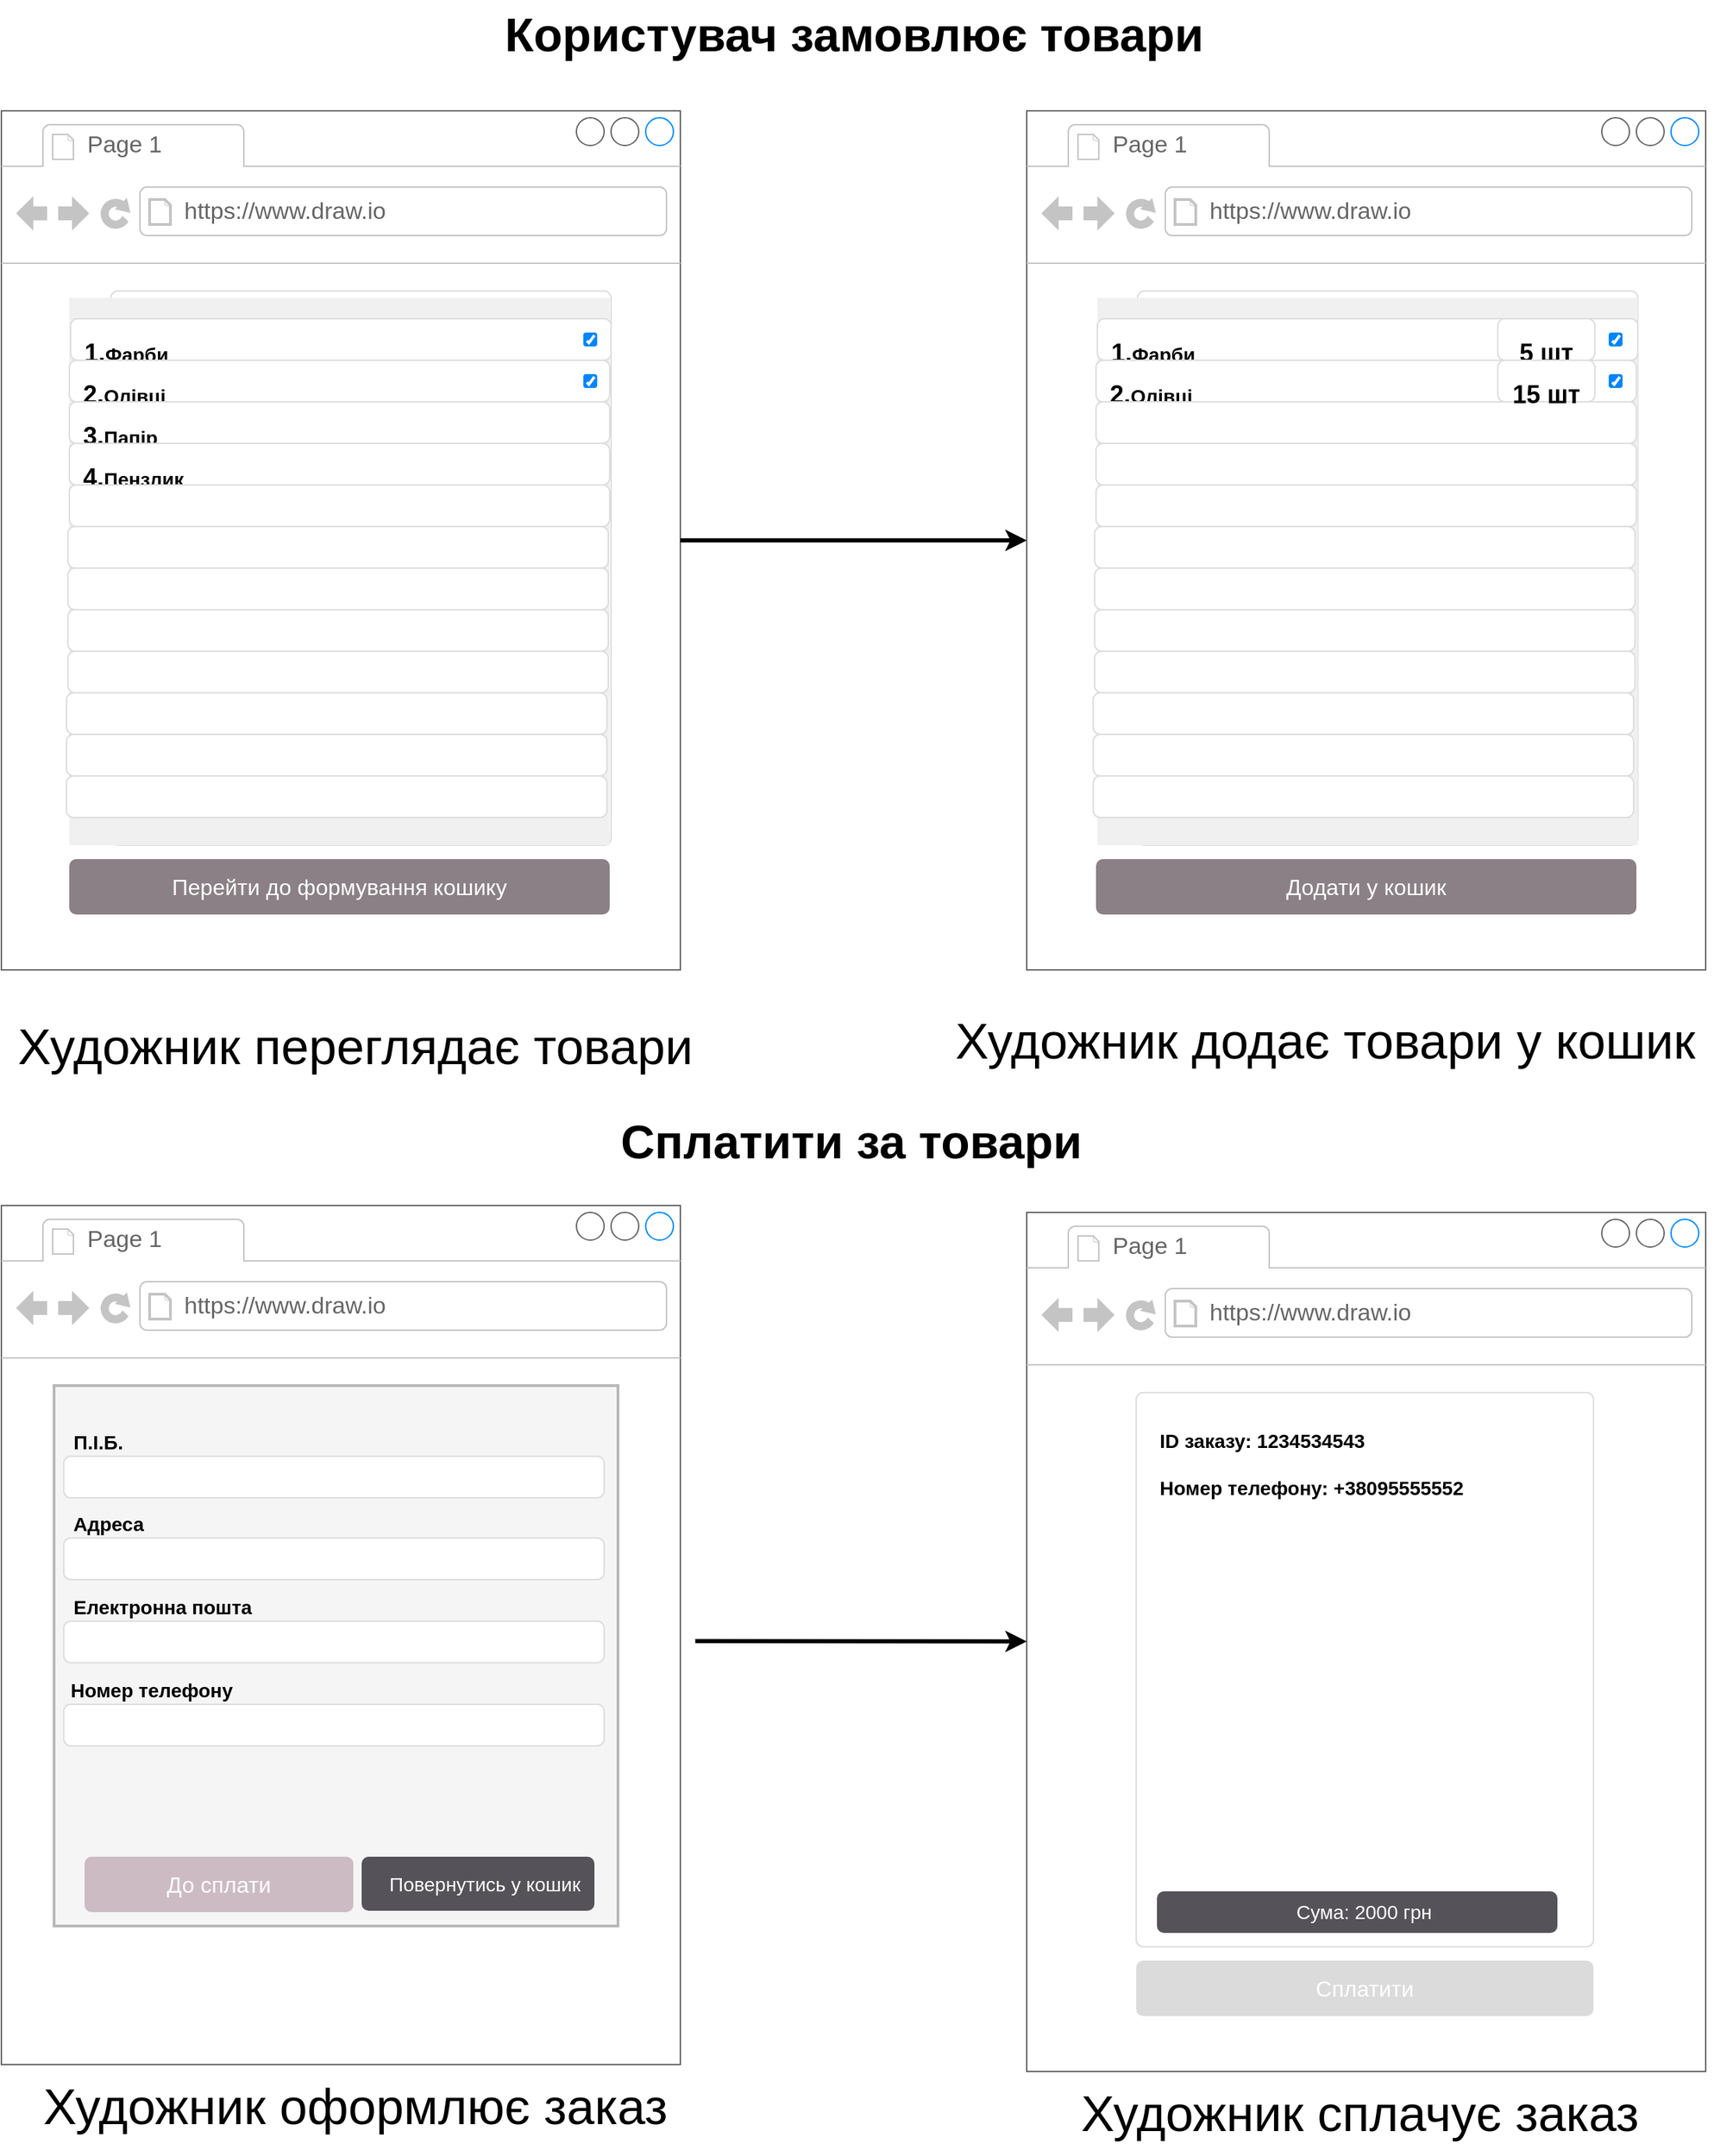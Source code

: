 <mxfile version="20.3.3" type="device"><diagram name="Page-1" id="c9db0220-8083-56f3-ca83-edcdcd058819"><mxGraphModel dx="2079" dy="1356" grid="1" gridSize="10" guides="1" tooltips="1" connect="1" arrows="1" fold="1" page="1" pageScale="1.5" pageWidth="826" pageHeight="1169" background="#ffffff" math="0" shadow="0"><root><mxCell id="0" style=";html=1;"/><mxCell id="1" style=";html=1;" parent="0"/><mxCell id="pMdJy80fHiJdVkBv2Jud-63" value="" style="strokeWidth=1;shadow=0;dashed=0;align=center;html=1;shape=mxgraph.mockup.containers.browserWindow;rSize=0;strokeColor=#666666;strokeColor2=#008cff;strokeColor3=#c4c4c4;mainText=,;recursiveResize=0;rounded=0;fillColor=none;" parent="1" vertex="1"><mxGeometry x="-1070" y="880" width="490" height="620" as="geometry"/></mxCell><mxCell id="pMdJy80fHiJdVkBv2Jud-64" value="Page 1" style="strokeWidth=1;shadow=0;dashed=0;align=center;html=1;shape=mxgraph.mockup.containers.anchor;fontSize=17;fontColor=#666666;align=left;" parent="pMdJy80fHiJdVkBv2Jud-63" vertex="1"><mxGeometry x="60" y="12" width="110" height="26" as="geometry"/></mxCell><mxCell id="pMdJy80fHiJdVkBv2Jud-65" value="https://www.draw.io" style="strokeWidth=1;shadow=0;dashed=0;align=center;html=1;shape=mxgraph.mockup.containers.anchor;rSize=0;fontSize=17;fontColor=#666666;align=left;" parent="pMdJy80fHiJdVkBv2Jud-63" vertex="1"><mxGeometry x="130" y="60" width="250" height="26" as="geometry"/></mxCell><mxCell id="pMdJy80fHiJdVkBv2Jud-67" value="" style="group" parent="pMdJy80fHiJdVkBv2Jud-63" vertex="1" connectable="0"><mxGeometry x="10" y="130" width="435" height="390" as="geometry"/></mxCell><mxCell id="pMdJy80fHiJdVkBv2Jud-57" value="" style="group" parent="pMdJy80fHiJdVkBv2Jud-67" vertex="1" connectable="0"><mxGeometry x="28" width="407" height="390" as="geometry"/></mxCell><mxCell id="pMdJy80fHiJdVkBv2Jud-5" value="" style="rounded=0;whiteSpace=wrap;html=1;arcSize=2;fillColor=#f5f5f5;fontColor=#333333;strokeWidth=2;strokeColor=#B8B8B8;" parent="pMdJy80fHiJdVkBv2Jud-57" vertex="1"><mxGeometry width="407" height="390" as="geometry"/></mxCell><mxCell id="pMdJy80fHiJdVkBv2Jud-66" value="" style="group;container=1;" parent="pMdJy80fHiJdVkBv2Jud-57" vertex="1" connectable="0"><mxGeometry x="7" y="51" width="390" height="328" as="geometry"/></mxCell><mxCell id="3d76a8aef4d5c911-24" value="" style="html=1;shadow=0;dashed=0;shape=mxgraph.bootstrap.rrect;rSize=5;fontSize=12;strokeColor=#dddddd;align=left;spacing=10;verticalAlign=top;whiteSpace=wrap;rounded=0;" parent="pMdJy80fHiJdVkBv2Jud-66" vertex="1"><mxGeometry width="390" height="30" as="geometry"/></mxCell><mxCell id="pMdJy80fHiJdVkBv2Jud-2" value="" style="html=1;shadow=0;dashed=0;shape=mxgraph.bootstrap.rrect;rSize=5;fontSize=12;strokeColor=#dddddd;align=left;spacing=10;verticalAlign=top;whiteSpace=wrap;rounded=0;" parent="pMdJy80fHiJdVkBv2Jud-66" vertex="1"><mxGeometry y="59" width="390" height="30" as="geometry"/></mxCell><mxCell id="pMdJy80fHiJdVkBv2Jud-3" value="" style="html=1;shadow=0;dashed=0;shape=mxgraph.bootstrap.rrect;rSize=5;fontSize=12;strokeColor=#dddddd;align=left;spacing=10;verticalAlign=top;whiteSpace=wrap;rounded=0;" parent="pMdJy80fHiJdVkBv2Jud-66" vertex="1"><mxGeometry y="119" width="390" height="30" as="geometry"/></mxCell><mxCell id="pMdJy80fHiJdVkBv2Jud-4" value="" style="html=1;shadow=0;dashed=0;shape=mxgraph.bootstrap.rrect;rSize=5;fontSize=12;strokeColor=#dddddd;align=left;spacing=10;verticalAlign=top;whiteSpace=wrap;rounded=0;" parent="pMdJy80fHiJdVkBv2Jud-66" vertex="1"><mxGeometry y="179" width="390" height="30" as="geometry"/></mxCell><mxCell id="pMdJy80fHiJdVkBv2Jud-6" value="&lt;div style=&quot;&quot;&gt;&lt;b style=&quot;font-size: 14px; background-color: initial;&quot;&gt;Адреса&lt;/b&gt;&lt;/div&gt;" style="html=1;shadow=0;dashed=0;shape=mxgraph.bootstrap.rect;strokeColor=none;fillColor=none;align=left;fontSize=10;whiteSpace=wrap;rounded=0;" parent="pMdJy80fHiJdVkBv2Jud-66" vertex="1"><mxGeometry x="5" y="39" width="215" height="20" as="geometry"/></mxCell><mxCell id="zZEKEO4_7RglJxHEDOeb-4" value="Повернутись у кошик" style="html=1;shadow=0;dashed=0;shape=mxgraph.bootstrap.rrect;rSize=5;strokeColor=none;strokeWidth=1;fillColor=#565259;fontColor=#FFFFFF;whiteSpace=wrap;align=center;verticalAlign=middle;spacingLeft=10;fontStyle=0;fontSize=14;rounded=0;" parent="pMdJy80fHiJdVkBv2Jud-57" vertex="1"><mxGeometry x="222" y="340" width="168" height="39" as="geometry"/></mxCell><mxCell id="3d76a8aef4d5c911-51" value="До сплати" style="html=1;shadow=0;dashed=0;shape=mxgraph.bootstrap.rrect;align=center;rSize=5;strokeColor=none;fillColor=#CDBBC4;fontColor=#ffffff;fontSize=16;whiteSpace=wrap;rounded=0;" parent="pMdJy80fHiJdVkBv2Jud-57" vertex="1"><mxGeometry x="22" y="340" width="194" height="40" as="geometry"/></mxCell><mxCell id="3d76a8aef4d5c911-25" value="&lt;font style=&quot;font-size: 14px&quot;&gt;&lt;b&gt;П.І.Б.&lt;/b&gt;&lt;/font&gt;" style="html=1;shadow=0;dashed=0;shape=mxgraph.bootstrap.rect;strokeColor=none;fillColor=none;align=center;fontSize=10;whiteSpace=wrap;rounded=0;" parent="pMdJy80fHiJdVkBv2Jud-67" vertex="1"><mxGeometry y="31" width="120" height="20" as="geometry"/></mxCell><mxCell id="pMdJy80fHiJdVkBv2Jud-7" value="&lt;b&gt;&lt;font style=&quot;font-size: 14px;&quot;&gt;Електронна пошта&lt;/font&gt;&lt;/b&gt;" style="html=1;shadow=0;dashed=0;shape=mxgraph.bootstrap.rect;strokeColor=none;fillColor=none;align=center;fontSize=10;whiteSpace=wrap;rounded=0;" parent="pMdJy80fHiJdVkBv2Jud-67" vertex="1"><mxGeometry x="3" y="150" width="207" height="20" as="geometry"/></mxCell><mxCell id="pMdJy80fHiJdVkBv2Jud-8" value="&lt;font style=&quot;font-size: 14px&quot;&gt;&lt;b&gt;Номер телефону&lt;/b&gt;&lt;/font&gt;" style="html=1;shadow=0;dashed=0;shape=mxgraph.bootstrap.rect;strokeColor=none;fillColor=none;align=center;fontSize=10;whiteSpace=wrap;rounded=0;" parent="pMdJy80fHiJdVkBv2Jud-67" vertex="1"><mxGeometry x="1" y="210" width="195" height="20" as="geometry"/></mxCell><mxCell id="pMdJy80fHiJdVkBv2Jud-68" value="" style="strokeWidth=1;shadow=0;dashed=0;align=center;html=1;shape=mxgraph.mockup.containers.browserWindow;rSize=0;strokeColor=#666666;strokeColor2=#008cff;strokeColor3=#c4c4c4;mainText=,;recursiveResize=0;rounded=0;fillColor=none;" parent="1" vertex="1"><mxGeometry x="-330" y="885" width="490" height="620" as="geometry"/></mxCell><mxCell id="pMdJy80fHiJdVkBv2Jud-69" value="Page 1" style="strokeWidth=1;shadow=0;dashed=0;align=center;html=1;shape=mxgraph.mockup.containers.anchor;fontSize=17;fontColor=#666666;align=left;" parent="pMdJy80fHiJdVkBv2Jud-68" vertex="1"><mxGeometry x="60" y="12" width="110" height="26" as="geometry"/></mxCell><mxCell id="pMdJy80fHiJdVkBv2Jud-70" value="https://www.draw.io" style="strokeWidth=1;shadow=0;dashed=0;align=center;html=1;shape=mxgraph.mockup.containers.anchor;rSize=0;fontSize=17;fontColor=#666666;align=left;" parent="pMdJy80fHiJdVkBv2Jud-68" vertex="1"><mxGeometry x="130" y="60" width="250" height="26" as="geometry"/></mxCell><mxCell id="pMdJy80fHiJdVkBv2Jud-58" value="" style="group" parent="pMdJy80fHiJdVkBv2Jud-68" vertex="1" connectable="0"><mxGeometry x="79" y="130" width="330" height="450" as="geometry"/></mxCell><mxCell id="3d76a8aef4d5c911-11" value="" style="html=1;shadow=0;dashed=0;shape=mxgraph.bootstrap.rrect;rSize=5;strokeColor=#dddddd;rounded=0;fontSize=12;align=center;fillColor=#FFFFFF;" parent="pMdJy80fHiJdVkBv2Jud-58" vertex="1"><mxGeometry width="330" height="400" as="geometry"/></mxCell><mxCell id="3d76a8aef4d5c911-13" value="" style="html=1;shadow=0;dashed=0;shape=mxgraph.bootstrap.anchor;fontSize=26;align=left;whiteSpace=wrap;" parent="3d76a8aef4d5c911-11" vertex="1"><mxGeometry x="35" y="210" width="306" height="40" as="geometry"/></mxCell><mxCell id="3d76a8aef4d5c911-14" value="&lt;b&gt;ID заказу: 1234534543&lt;br&gt;&lt;br&gt;Номер телефону: +38095555552&lt;br&gt;&lt;/b&gt;" style="html=1;shadow=0;dashed=0;shape=mxgraph.bootstrap.anchor;strokeColor=#dddddd;whiteSpace=wrap;align=left;verticalAlign=top;fontSize=14;whiteSpace=wrap;" parent="3d76a8aef4d5c911-11" vertex="1"><mxGeometry x="15" y="20" width="300" height="280" as="geometry"/></mxCell><mxCell id="pMdJy80fHiJdVkBv2Jud-37" value="Сума: 2000 грн" style="html=1;shadow=0;dashed=0;shape=mxgraph.bootstrap.rrect;rSize=5;strokeColor=none;strokeWidth=1;fillColor=#565259;fontColor=#FFFFFF;whiteSpace=wrap;align=center;verticalAlign=middle;spacingLeft=10;fontStyle=0;fontSize=14;rounded=0;" parent="3d76a8aef4d5c911-11" vertex="1"><mxGeometry x="15" y="360" width="289" height="30" as="geometry"/></mxCell><mxCell id="3d76a8aef4d5c911-53" value="Сплатити" style="html=1;shadow=0;dashed=0;shape=mxgraph.bootstrap.rrect;align=center;rSize=5;strokeColor=none;fillColor=#DBDBDB;fontColor=#ffffff;fontSize=16;whiteSpace=wrap;rounded=0;" parent="pMdJy80fHiJdVkBv2Jud-58" vertex="1"><mxGeometry y="410" width="330" height="40" as="geometry"/></mxCell><mxCell id="pMdJy80fHiJdVkBv2Jud-89" value="" style="strokeWidth=1;shadow=0;dashed=0;align=center;html=1;shape=mxgraph.mockup.containers.browserWindow;rSize=0;strokeColor=#666666;strokeColor2=#008cff;strokeColor3=#c4c4c4;mainText=,;recursiveResize=0;rounded=0;fillColor=none;" parent="1" vertex="1"><mxGeometry x="-330" y="90" width="490" height="620" as="geometry"/></mxCell><mxCell id="pMdJy80fHiJdVkBv2Jud-90" value="Page 1" style="strokeWidth=1;shadow=0;dashed=0;align=center;html=1;shape=mxgraph.mockup.containers.anchor;fontSize=17;fontColor=#666666;align=left;" parent="pMdJy80fHiJdVkBv2Jud-89" vertex="1"><mxGeometry x="60" y="12" width="110" height="26" as="geometry"/></mxCell><mxCell id="pMdJy80fHiJdVkBv2Jud-91" value="https://www.draw.io" style="strokeWidth=1;shadow=0;dashed=0;align=center;html=1;shape=mxgraph.mockup.containers.anchor;rSize=0;fontSize=17;fontColor=#666666;align=left;" parent="pMdJy80fHiJdVkBv2Jud-89" vertex="1"><mxGeometry x="130" y="60" width="250" height="26" as="geometry"/></mxCell><mxCell id="zZEKEO4_7RglJxHEDOeb-17" value="" style="group" parent="pMdJy80fHiJdVkBv2Jud-89" vertex="1" connectable="0"><mxGeometry x="80" y="130" width="361" height="450" as="geometry"/></mxCell><mxCell id="zZEKEO4_7RglJxHEDOeb-18" value="" style="html=1;shadow=0;dashed=0;shape=mxgraph.bootstrap.rrect;rSize=5;strokeColor=#dddddd;rounded=0;fontSize=12;align=center;" parent="zZEKEO4_7RglJxHEDOeb-17" vertex="1"><mxGeometry width="361" height="400" as="geometry"/></mxCell><mxCell id="zZEKEO4_7RglJxHEDOeb-19" value="320x200" style="shape=rect;fontSize=24;fillColor=#f0f0f0;strokeColor=none;fontColor=#999999;whiteSpace=wrap;" parent="zZEKEO4_7RglJxHEDOeb-18" vertex="1"><mxGeometry x="-29" y="5" width="390" height="395" as="geometry"/></mxCell><mxCell id="zZEKEO4_7RglJxHEDOeb-20" value="" style="html=1;shadow=0;dashed=0;shape=mxgraph.bootstrap.anchor;fontSize=26;align=left;whiteSpace=wrap;" parent="zZEKEO4_7RglJxHEDOeb-18" vertex="1"><mxGeometry x="35" y="210" width="306" height="40" as="geometry"/></mxCell><mxCell id="zZEKEO4_7RglJxHEDOeb-21" value="" style="html=1;shadow=0;dashed=0;shape=mxgraph.bootstrap.anchor;strokeColor=#dddddd;whiteSpace=wrap;align=left;verticalAlign=top;fontSize=14;whiteSpace=wrap;" parent="zZEKEO4_7RglJxHEDOeb-18" vertex="1"><mxGeometry x="15" y="260" width="300" height="80" as="geometry"/></mxCell><mxCell id="zZEKEO4_7RglJxHEDOeb-22" value="&lt;font style=&quot;font-size: 18px;&quot;&gt;&lt;b&gt;1.&lt;/b&gt;&lt;/font&gt;&lt;font style=&quot;font-size: 14px;&quot;&gt;&lt;b&gt;Фарби&lt;/b&gt;&lt;/font&gt;" style="html=1;shadow=0;dashed=0;shape=mxgraph.bootstrap.rrect;rSize=5;fontSize=12;strokeColor=#dddddd;align=left;spacing=10;verticalAlign=top;whiteSpace=wrap;rounded=0;" parent="zZEKEO4_7RglJxHEDOeb-18" vertex="1"><mxGeometry x="-29" y="20" width="390" height="30" as="geometry"/></mxCell><mxCell id="zZEKEO4_7RglJxHEDOeb-23" value="&lt;font style=&quot;font-size: 14px;&quot;&gt;&lt;b&gt;&lt;font style=&quot;font-size: 14px;&quot;&gt;&lt;font style=&quot;font-size: 18px;&quot;&gt;2.&lt;/font&gt;Олівці&lt;/font&gt;&lt;/b&gt;&lt;/font&gt;" style="html=1;shadow=0;dashed=0;shape=mxgraph.bootstrap.rrect;rSize=5;fontSize=12;strokeColor=#dddddd;align=left;spacing=10;verticalAlign=top;whiteSpace=wrap;rounded=0;" parent="zZEKEO4_7RglJxHEDOeb-18" vertex="1"><mxGeometry x="-30" y="50" width="390" height="30" as="geometry"/></mxCell><mxCell id="zZEKEO4_7RglJxHEDOeb-24" value="" style="html=1;shadow=0;dashed=0;shape=mxgraph.bootstrap.rrect;rSize=5;fontSize=12;strokeColor=#dddddd;align=left;spacing=10;verticalAlign=top;whiteSpace=wrap;rounded=0;" parent="zZEKEO4_7RglJxHEDOeb-18" vertex="1"><mxGeometry x="-30" y="80" width="390" height="30" as="geometry"/></mxCell><mxCell id="zZEKEO4_7RglJxHEDOeb-25" value="" style="html=1;shadow=0;dashed=0;shape=mxgraph.bootstrap.rrect;rSize=5;fontSize=12;strokeColor=#dddddd;align=left;spacing=10;verticalAlign=top;whiteSpace=wrap;rounded=0;" parent="zZEKEO4_7RglJxHEDOeb-18" vertex="1"><mxGeometry x="-30" y="110" width="390" height="30" as="geometry"/></mxCell><mxCell id="zZEKEO4_7RglJxHEDOeb-26" value="" style="html=1;shadow=0;dashed=0;shape=mxgraph.bootstrap.rrect;rSize=5;fontSize=12;strokeColor=#dddddd;align=left;spacing=10;verticalAlign=top;whiteSpace=wrap;rounded=0;" parent="zZEKEO4_7RglJxHEDOeb-18" vertex="1"><mxGeometry x="-30" y="140" width="390" height="30" as="geometry"/></mxCell><mxCell id="zZEKEO4_7RglJxHEDOeb-27" value="" style="html=1;shadow=0;dashed=0;shape=mxgraph.bootstrap.rrect;rSize=5;fontSize=12;strokeColor=#dddddd;align=left;spacing=10;verticalAlign=top;whiteSpace=wrap;rounded=0;" parent="zZEKEO4_7RglJxHEDOeb-18" vertex="1"><mxGeometry x="-31" y="170" width="390" height="30" as="geometry"/></mxCell><mxCell id="zZEKEO4_7RglJxHEDOeb-28" value="" style="html=1;shadow=0;dashed=0;shape=mxgraph.bootstrap.rrect;rSize=5;fontSize=12;strokeColor=#dddddd;align=left;spacing=10;verticalAlign=top;whiteSpace=wrap;rounded=0;" parent="zZEKEO4_7RglJxHEDOeb-18" vertex="1"><mxGeometry x="-31" y="200" width="390" height="30" as="geometry"/></mxCell><mxCell id="zZEKEO4_7RglJxHEDOeb-29" value="" style="html=1;shadow=0;dashed=0;shape=mxgraph.bootstrap.rrect;rSize=5;fontSize=12;strokeColor=#dddddd;align=left;spacing=10;verticalAlign=top;whiteSpace=wrap;rounded=0;" parent="zZEKEO4_7RglJxHEDOeb-18" vertex="1"><mxGeometry x="-31" y="230" width="390" height="30" as="geometry"/></mxCell><mxCell id="zZEKEO4_7RglJxHEDOeb-30" value="" style="html=1;shadow=0;dashed=0;shape=mxgraph.bootstrap.rrect;rSize=5;fontSize=12;strokeColor=#dddddd;align=left;spacing=10;verticalAlign=top;whiteSpace=wrap;rounded=0;" parent="zZEKEO4_7RglJxHEDOeb-18" vertex="1"><mxGeometry x="-31" y="260" width="390" height="30" as="geometry"/></mxCell><mxCell id="zZEKEO4_7RglJxHEDOeb-31" value="" style="html=1;shadow=0;dashed=0;shape=mxgraph.bootstrap.rrect;rSize=5;fontSize=12;strokeColor=#dddddd;align=left;spacing=10;verticalAlign=top;whiteSpace=wrap;rounded=0;" parent="zZEKEO4_7RglJxHEDOeb-18" vertex="1"><mxGeometry x="-32" y="290" width="390" height="30" as="geometry"/></mxCell><mxCell id="zZEKEO4_7RglJxHEDOeb-32" value="" style="html=1;shadow=0;dashed=0;shape=mxgraph.bootstrap.rrect;rSize=5;fontSize=12;strokeColor=#dddddd;align=left;spacing=10;verticalAlign=top;whiteSpace=wrap;rounded=0;" parent="zZEKEO4_7RglJxHEDOeb-18" vertex="1"><mxGeometry x="-32" y="320" width="390" height="30" as="geometry"/></mxCell><mxCell id="zZEKEO4_7RglJxHEDOeb-33" value="" style="html=1;shadow=0;dashed=0;shape=mxgraph.bootstrap.rrect;rSize=5;fontSize=12;strokeColor=#dddddd;align=left;spacing=10;verticalAlign=top;whiteSpace=wrap;rounded=0;" parent="zZEKEO4_7RglJxHEDOeb-18" vertex="1"><mxGeometry x="-32" y="350" width="390" height="30" as="geometry"/></mxCell><mxCell id="zZEKEO4_7RglJxHEDOeb-41" value="&lt;div align=&quot;center&quot;&gt;&lt;b&gt;&lt;font style=&quot;font-size: 18px;&quot;&gt;5 шт&lt;/font&gt;&lt;/b&gt;&lt;/div&gt;" style="html=1;shadow=0;dashed=0;shape=mxgraph.bootstrap.rrect;rSize=5;fontSize=12;strokeColor=#dddddd;align=center;spacing=10;verticalAlign=top;whiteSpace=wrap;rounded=0;" parent="zZEKEO4_7RglJxHEDOeb-18" vertex="1"><mxGeometry x="260" y="20" width="70" height="30" as="geometry"/></mxCell><mxCell id="zZEKEO4_7RglJxHEDOeb-43" value="&lt;div align=&quot;center&quot;&gt;&lt;b&gt;&lt;font style=&quot;font-size: 18px;&quot;&gt;15 шт&lt;/font&gt;&lt;/b&gt;&lt;/div&gt;" style="html=1;shadow=0;dashed=0;shape=mxgraph.bootstrap.rrect;rSize=5;fontSize=12;strokeColor=#dddddd;align=center;spacing=10;verticalAlign=top;whiteSpace=wrap;rounded=0;" parent="zZEKEO4_7RglJxHEDOeb-18" vertex="1"><mxGeometry x="260" y="50" width="70" height="30" as="geometry"/></mxCell><mxCell id="zZEKEO4_7RglJxHEDOeb-34" value="Додати у кошик" style="html=1;shadow=0;dashed=0;shape=mxgraph.bootstrap.rrect;align=center;rSize=5;strokeColor=none;fillColor=#8A8085;fontColor=#ffffff;fontSize=16;whiteSpace=wrap;rounded=0;" parent="zZEKEO4_7RglJxHEDOeb-17" vertex="1"><mxGeometry x="-30" y="410" width="390" height="40" as="geometry"/></mxCell><mxCell id="zZEKEO4_7RglJxHEDOeb-35" value="" style="html=1;shadow=0;dashed=0;shape=mxgraph.bootstrap.checkbox2;labelPosition=right;verticalLabelPosition=middle;align=left;verticalAlign=middle;gradientColor=#DEDEDE;fillColor=#EDEDED;checked=1;spacing=5;checkedFill=#0085FC;checkedStroke=#ffffff;sketch=0;fontSize=18;" parent="zZEKEO4_7RglJxHEDOeb-17" vertex="1"><mxGeometry x="340" y="30" width="10" height="10" as="geometry"/></mxCell><mxCell id="zZEKEO4_7RglJxHEDOeb-37" value="" style="html=1;shadow=0;dashed=0;shape=mxgraph.bootstrap.checkbox2;labelPosition=right;verticalLabelPosition=middle;align=left;verticalAlign=middle;gradientColor=#DEDEDE;fillColor=#EDEDED;checked=1;spacing=5;checkedFill=#0085FC;checkedStroke=#ffffff;sketch=0;fontSize=18;" parent="zZEKEO4_7RglJxHEDOeb-17" vertex="1"><mxGeometry x="340" y="60" width="10" height="10" as="geometry"/></mxCell><mxCell id="pMdJy80fHiJdVkBv2Jud-129" value="" style="strokeWidth=1;shadow=0;dashed=0;align=center;html=1;shape=mxgraph.mockup.containers.browserWindow;rSize=0;strokeColor=#666666;strokeColor2=#008cff;strokeColor3=#c4c4c4;mainText=,;recursiveResize=0;rounded=0;fillColor=none;" parent="1" vertex="1"><mxGeometry x="-1070" y="90" width="490" height="620" as="geometry"/></mxCell><mxCell id="pMdJy80fHiJdVkBv2Jud-130" value="Page 1" style="strokeWidth=1;shadow=0;dashed=0;align=center;html=1;shape=mxgraph.mockup.containers.anchor;fontSize=17;fontColor=#666666;align=left;" parent="pMdJy80fHiJdVkBv2Jud-129" vertex="1"><mxGeometry x="60" y="12" width="110" height="26" as="geometry"/></mxCell><mxCell id="pMdJy80fHiJdVkBv2Jud-131" value="https://www.draw.io" style="strokeWidth=1;shadow=0;dashed=0;align=center;html=1;shape=mxgraph.mockup.containers.anchor;rSize=0;fontSize=17;fontColor=#666666;align=left;" parent="pMdJy80fHiJdVkBv2Jud-129" vertex="1"><mxGeometry x="130" y="60" width="250" height="26" as="geometry"/></mxCell><mxCell id="pMdJy80fHiJdVkBv2Jud-132" value="" style="group" parent="pMdJy80fHiJdVkBv2Jud-129" vertex="1" connectable="0"><mxGeometry x="79" y="130" width="361" height="450" as="geometry"/></mxCell><mxCell id="pMdJy80fHiJdVkBv2Jud-133" value="" style="html=1;shadow=0;dashed=0;shape=mxgraph.bootstrap.rrect;rSize=5;strokeColor=#dddddd;rounded=0;fontSize=12;align=center;" parent="pMdJy80fHiJdVkBv2Jud-132" vertex="1"><mxGeometry width="361" height="400" as="geometry"/></mxCell><mxCell id="pMdJy80fHiJdVkBv2Jud-134" value="320x200" style="shape=rect;fontSize=24;fillColor=#f0f0f0;strokeColor=none;fontColor=#999999;whiteSpace=wrap;" parent="pMdJy80fHiJdVkBv2Jud-133" vertex="1"><mxGeometry x="-30" y="5" width="390" height="395" as="geometry"/></mxCell><mxCell id="pMdJy80fHiJdVkBv2Jud-135" value="" style="html=1;shadow=0;dashed=0;shape=mxgraph.bootstrap.anchor;fontSize=26;align=left;whiteSpace=wrap;" parent="pMdJy80fHiJdVkBv2Jud-133" vertex="1"><mxGeometry x="35" y="210" width="306" height="40" as="geometry"/></mxCell><mxCell id="pMdJy80fHiJdVkBv2Jud-136" value="" style="html=1;shadow=0;dashed=0;shape=mxgraph.bootstrap.anchor;strokeColor=#dddddd;whiteSpace=wrap;align=left;verticalAlign=top;fontSize=14;whiteSpace=wrap;" parent="pMdJy80fHiJdVkBv2Jud-133" vertex="1"><mxGeometry x="15" y="260" width="300" height="80" as="geometry"/></mxCell><mxCell id="zZEKEO4_7RglJxHEDOeb-5" value="&lt;b&gt;&lt;font style=&quot;font-size: 18px;&quot;&gt;1.&lt;font style=&quot;font-size: 14px;&quot;&gt;Фарби&lt;/font&gt;&lt;/font&gt;&lt;/b&gt;" style="html=1;shadow=0;dashed=0;shape=mxgraph.bootstrap.rrect;rSize=5;fontSize=12;strokeColor=#dddddd;align=left;spacing=10;verticalAlign=top;whiteSpace=wrap;rounded=0;" parent="pMdJy80fHiJdVkBv2Jud-133" vertex="1"><mxGeometry x="-29" y="20" width="390" height="30" as="geometry"/></mxCell><mxCell id="zZEKEO4_7RglJxHEDOeb-6" value="&lt;b&gt;&lt;font style=&quot;font-size: 18px;&quot;&gt;2.&lt;font style=&quot;font-size: 14px;&quot;&gt;&lt;font style=&quot;font-size: 14px;&quot;&gt;Олівці&lt;/font&gt;&lt;/font&gt;&lt;/font&gt;&lt;/b&gt;" style="html=1;shadow=0;dashed=0;shape=mxgraph.bootstrap.rrect;rSize=5;fontSize=12;strokeColor=#dddddd;align=left;spacing=10;verticalAlign=top;whiteSpace=wrap;rounded=0;" parent="pMdJy80fHiJdVkBv2Jud-133" vertex="1"><mxGeometry x="-30" y="50" width="390" height="30" as="geometry"/></mxCell><mxCell id="zZEKEO4_7RglJxHEDOeb-7" value="&lt;b&gt;&lt;font style=&quot;font-size: 18px;&quot;&gt;3.&lt;font style=&quot;font-size: 14px;&quot;&gt;Папір&lt;/font&gt;&lt;/font&gt;&lt;/b&gt;" style="html=1;shadow=0;dashed=0;shape=mxgraph.bootstrap.rrect;rSize=5;fontSize=12;strokeColor=#dddddd;align=left;spacing=10;verticalAlign=top;whiteSpace=wrap;rounded=0;" parent="pMdJy80fHiJdVkBv2Jud-133" vertex="1"><mxGeometry x="-30" y="80" width="390" height="30" as="geometry"/></mxCell><mxCell id="zZEKEO4_7RglJxHEDOeb-8" value="&lt;b&gt;&lt;font style=&quot;font-size: 18px;&quot;&gt;4.&lt;/font&gt;&lt;font style=&quot;font-size: 14px;&quot;&gt;Пензлик&lt;/font&gt;&lt;/b&gt;" style="html=1;shadow=0;dashed=0;shape=mxgraph.bootstrap.rrect;rSize=5;fontSize=12;strokeColor=#dddddd;align=left;spacing=10;verticalAlign=top;whiteSpace=wrap;rounded=0;" parent="pMdJy80fHiJdVkBv2Jud-133" vertex="1"><mxGeometry x="-30" y="110" width="390" height="30" as="geometry"/></mxCell><mxCell id="zZEKEO4_7RglJxHEDOeb-9" value="" style="html=1;shadow=0;dashed=0;shape=mxgraph.bootstrap.rrect;rSize=5;fontSize=12;strokeColor=#dddddd;align=left;spacing=10;verticalAlign=top;whiteSpace=wrap;rounded=0;" parent="pMdJy80fHiJdVkBv2Jud-133" vertex="1"><mxGeometry x="-30" y="140" width="390" height="30" as="geometry"/></mxCell><mxCell id="zZEKEO4_7RglJxHEDOeb-10" value="" style="html=1;shadow=0;dashed=0;shape=mxgraph.bootstrap.rrect;rSize=5;fontSize=12;strokeColor=#dddddd;align=left;spacing=10;verticalAlign=top;whiteSpace=wrap;rounded=0;" parent="pMdJy80fHiJdVkBv2Jud-133" vertex="1"><mxGeometry x="-31" y="170" width="390" height="30" as="geometry"/></mxCell><mxCell id="zZEKEO4_7RglJxHEDOeb-11" value="" style="html=1;shadow=0;dashed=0;shape=mxgraph.bootstrap.rrect;rSize=5;fontSize=12;strokeColor=#dddddd;align=left;spacing=10;verticalAlign=top;whiteSpace=wrap;rounded=0;" parent="pMdJy80fHiJdVkBv2Jud-133" vertex="1"><mxGeometry x="-31" y="200" width="390" height="30" as="geometry"/></mxCell><mxCell id="zZEKEO4_7RglJxHEDOeb-12" value="" style="html=1;shadow=0;dashed=0;shape=mxgraph.bootstrap.rrect;rSize=5;fontSize=12;strokeColor=#dddddd;align=left;spacing=10;verticalAlign=top;whiteSpace=wrap;rounded=0;" parent="pMdJy80fHiJdVkBv2Jud-133" vertex="1"><mxGeometry x="-31" y="230" width="390" height="30" as="geometry"/></mxCell><mxCell id="zZEKEO4_7RglJxHEDOeb-13" value="" style="html=1;shadow=0;dashed=0;shape=mxgraph.bootstrap.rrect;rSize=5;fontSize=12;strokeColor=#dddddd;align=left;spacing=10;verticalAlign=top;whiteSpace=wrap;rounded=0;" parent="pMdJy80fHiJdVkBv2Jud-133" vertex="1"><mxGeometry x="-31" y="260" width="390" height="30" as="geometry"/></mxCell><mxCell id="zZEKEO4_7RglJxHEDOeb-14" value="" style="html=1;shadow=0;dashed=0;shape=mxgraph.bootstrap.rrect;rSize=5;fontSize=12;strokeColor=#dddddd;align=left;spacing=10;verticalAlign=top;whiteSpace=wrap;rounded=0;" parent="pMdJy80fHiJdVkBv2Jud-133" vertex="1"><mxGeometry x="-32" y="290" width="390" height="30" as="geometry"/></mxCell><mxCell id="zZEKEO4_7RglJxHEDOeb-15" value="" style="html=1;shadow=0;dashed=0;shape=mxgraph.bootstrap.rrect;rSize=5;fontSize=12;strokeColor=#dddddd;align=left;spacing=10;verticalAlign=top;whiteSpace=wrap;rounded=0;" parent="pMdJy80fHiJdVkBv2Jud-133" vertex="1"><mxGeometry x="-32" y="320" width="390" height="30" as="geometry"/></mxCell><mxCell id="zZEKEO4_7RglJxHEDOeb-16" value="" style="html=1;shadow=0;dashed=0;shape=mxgraph.bootstrap.rrect;rSize=5;fontSize=12;strokeColor=#dddddd;align=left;spacing=10;verticalAlign=top;whiteSpace=wrap;rounded=0;" parent="pMdJy80fHiJdVkBv2Jud-133" vertex="1"><mxGeometry x="-32" y="350" width="390" height="30" as="geometry"/></mxCell><mxCell id="pMdJy80fHiJdVkBv2Jud-142" value="Перейти до формування кошику" style="html=1;shadow=0;dashed=0;shape=mxgraph.bootstrap.rrect;align=center;rSize=5;strokeColor=none;fillColor=#8A8085;fontColor=#ffffff;fontSize=16;whiteSpace=wrap;rounded=0;" parent="pMdJy80fHiJdVkBv2Jud-132" vertex="1"><mxGeometry x="-30" y="410" width="390" height="40" as="geometry"/></mxCell><mxCell id="zZEKEO4_7RglJxHEDOeb-44" value="" style="html=1;shadow=0;dashed=0;shape=mxgraph.bootstrap.checkbox2;labelPosition=right;verticalLabelPosition=middle;align=left;verticalAlign=middle;gradientColor=#DEDEDE;fillColor=#EDEDED;checked=1;spacing=5;checkedFill=#0085FC;checkedStroke=#ffffff;sketch=0;fontSize=18;" parent="pMdJy80fHiJdVkBv2Jud-132" vertex="1"><mxGeometry x="341" y="30" width="10" height="10" as="geometry"/></mxCell><mxCell id="zZEKEO4_7RglJxHEDOeb-45" value="" style="html=1;shadow=0;dashed=0;shape=mxgraph.bootstrap.checkbox2;labelPosition=right;verticalLabelPosition=middle;align=left;verticalAlign=middle;gradientColor=#DEDEDE;fillColor=#EDEDED;checked=1;spacing=5;checkedFill=#0085FC;checkedStroke=#ffffff;sketch=0;fontSize=18;" parent="pMdJy80fHiJdVkBv2Jud-132" vertex="1"><mxGeometry x="341" y="60" width="10" height="10" as="geometry"/></mxCell><mxCell id="pMdJy80fHiJdVkBv2Jud-146" value="&lt;font style=&quot;font-size: 36px&quot;&gt;Художник оформлює заказ&lt;br&gt;&lt;/font&gt;" style="text;html=1;align=center;verticalAlign=middle;resizable=0;points=[];autosize=1;" parent="1" vertex="1"><mxGeometry x="-1050" y="1500" width="470" height="60" as="geometry"/></mxCell><mxCell id="pMdJy80fHiJdVkBv2Jud-148" value="&lt;font style=&quot;font-size: 36px;&quot;&gt;Художник переглядає товари&lt;/font&gt;" style="text;html=1;align=center;verticalAlign=middle;resizable=0;points=[];autosize=1;" parent="1" vertex="1"><mxGeometry x="-1070" y="735" width="510" height="60" as="geometry"/></mxCell><mxCell id="pMdJy80fHiJdVkBv2Jud-149" value="&lt;font style=&quot;font-size: 36px;&quot;&gt;Художник додає товари у кошик&lt;/font&gt;" style="text;html=1;align=center;verticalAlign=middle;resizable=0;points=[];autosize=1;" parent="1" vertex="1"><mxGeometry x="-395" y="731" width="560" height="60" as="geometry"/></mxCell><mxCell id="pMdJy80fHiJdVkBv2Jud-151" value="&lt;b style=&quot;font-size: 34px;&quot;&gt;&lt;font style=&quot;font-size: 34px;&quot;&gt;Користувач замовлює товари&lt;/font&gt;&lt;/b&gt;" style="text;html=1;align=center;verticalAlign=middle;resizable=0;points=[];autosize=1;fontSize=34;" parent="1" vertex="1"><mxGeometry x="-720" y="10" width="530" height="50" as="geometry"/></mxCell><mxCell id="pMdJy80fHiJdVkBv2Jud-153" value="" style="endArrow=classic;html=1;strokeWidth=3;exitX=1.022;exitY=0.507;exitDx=0;exitDy=0;exitPerimeter=0;" parent="1" source="pMdJy80fHiJdVkBv2Jud-63" target="pMdJy80fHiJdVkBv2Jud-68" edge="1"><mxGeometry width="50" height="50" relative="1" as="geometry"><mxPoint x="-640" y="1660" as="sourcePoint"/><mxPoint x="-590" y="1610" as="targetPoint"/><Array as="points"/></mxGeometry></mxCell><mxCell id="pMdJy80fHiJdVkBv2Jud-154" value="" style="endArrow=classic;html=1;strokeWidth=3;" parent="1" source="pMdJy80fHiJdVkBv2Jud-129" target="pMdJy80fHiJdVkBv2Jud-89" edge="1"><mxGeometry width="50" height="50" relative="1" as="geometry"><mxPoint x="-577.842" y="-271" as="sourcePoint"/><mxPoint x="10" y="-376.667" as="targetPoint"/><Array as="points"/></mxGeometry></mxCell><mxCell id="zZEKEO4_7RglJxHEDOeb-2" value="&lt;b style=&quot;font-size: 34px;&quot;&gt;&lt;font style=&quot;font-size: 34px;&quot;&gt;Сплатити за товари&lt;/font&gt;&lt;font style=&quot;font-size: 34px;&quot;&gt;&lt;br style=&quot;font-size: 34px;&quot;&gt;&lt;/font&gt;&lt;/b&gt;" style="text;whiteSpace=wrap;html=1;fontSize=34;fontFamily=Helvetica;" parent="1" vertex="1"><mxGeometry x="-625" y="807" width="340" height="70" as="geometry"/></mxCell><mxCell id="zZEKEO4_7RglJxHEDOeb-3" value="&lt;font style=&quot;font-size: 36px&quot;&gt;Художник сплачує заказ&lt;br&gt;&lt;/font&gt;" style="text;html=1;align=center;verticalAlign=middle;resizable=0;points=[];autosize=1;" parent="1" vertex="1"><mxGeometry x="-300" y="1505" width="420" height="60" as="geometry"/></mxCell></root></mxGraphModel></diagram></mxfile>